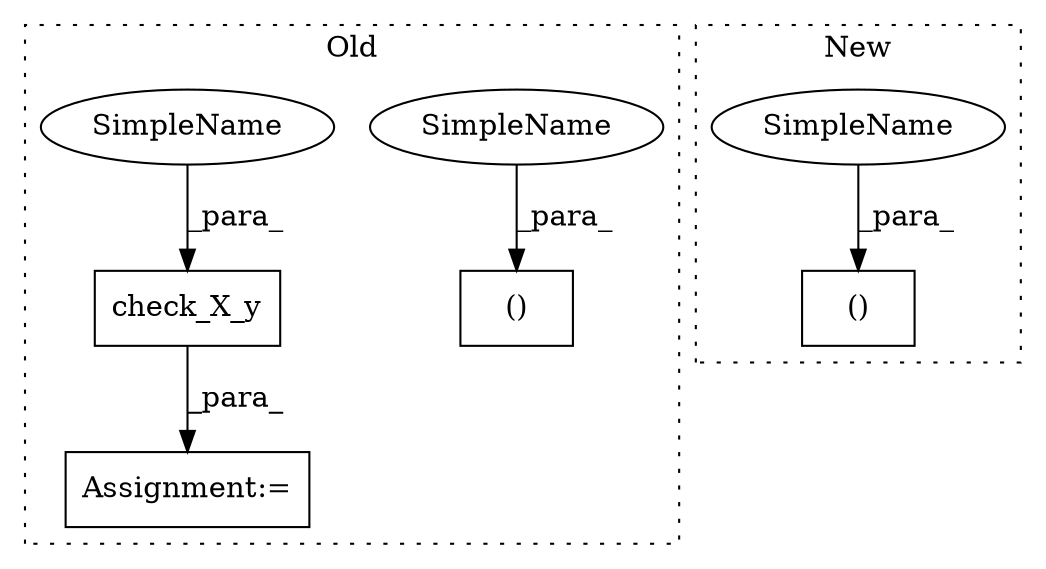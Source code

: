 digraph G {
subgraph cluster0 {
1 [label="check_X_y" a="32" s="8494,8512" l="10,1" shape="box"];
3 [label="Assignment:=" a="7" s="8492" l="2" shape="box"];
4 [label="()" a="106" s="8406" l="15" shape="box"];
5 [label="SimpleName" a="42" s="8420" l="1" shape="ellipse"];
6 [label="SimpleName" a="42" s="8506" l="1" shape="ellipse"];
label = "Old";
style="dotted";
}
subgraph cluster1 {
2 [label="()" a="106" s="6799" l="42" shape="box"];
7 [label="SimpleName" a="42" s="6840" l="1" shape="ellipse"];
label = "New";
style="dotted";
}
1 -> 3 [label="_para_"];
5 -> 4 [label="_para_"];
6 -> 1 [label="_para_"];
7 -> 2 [label="_para_"];
}